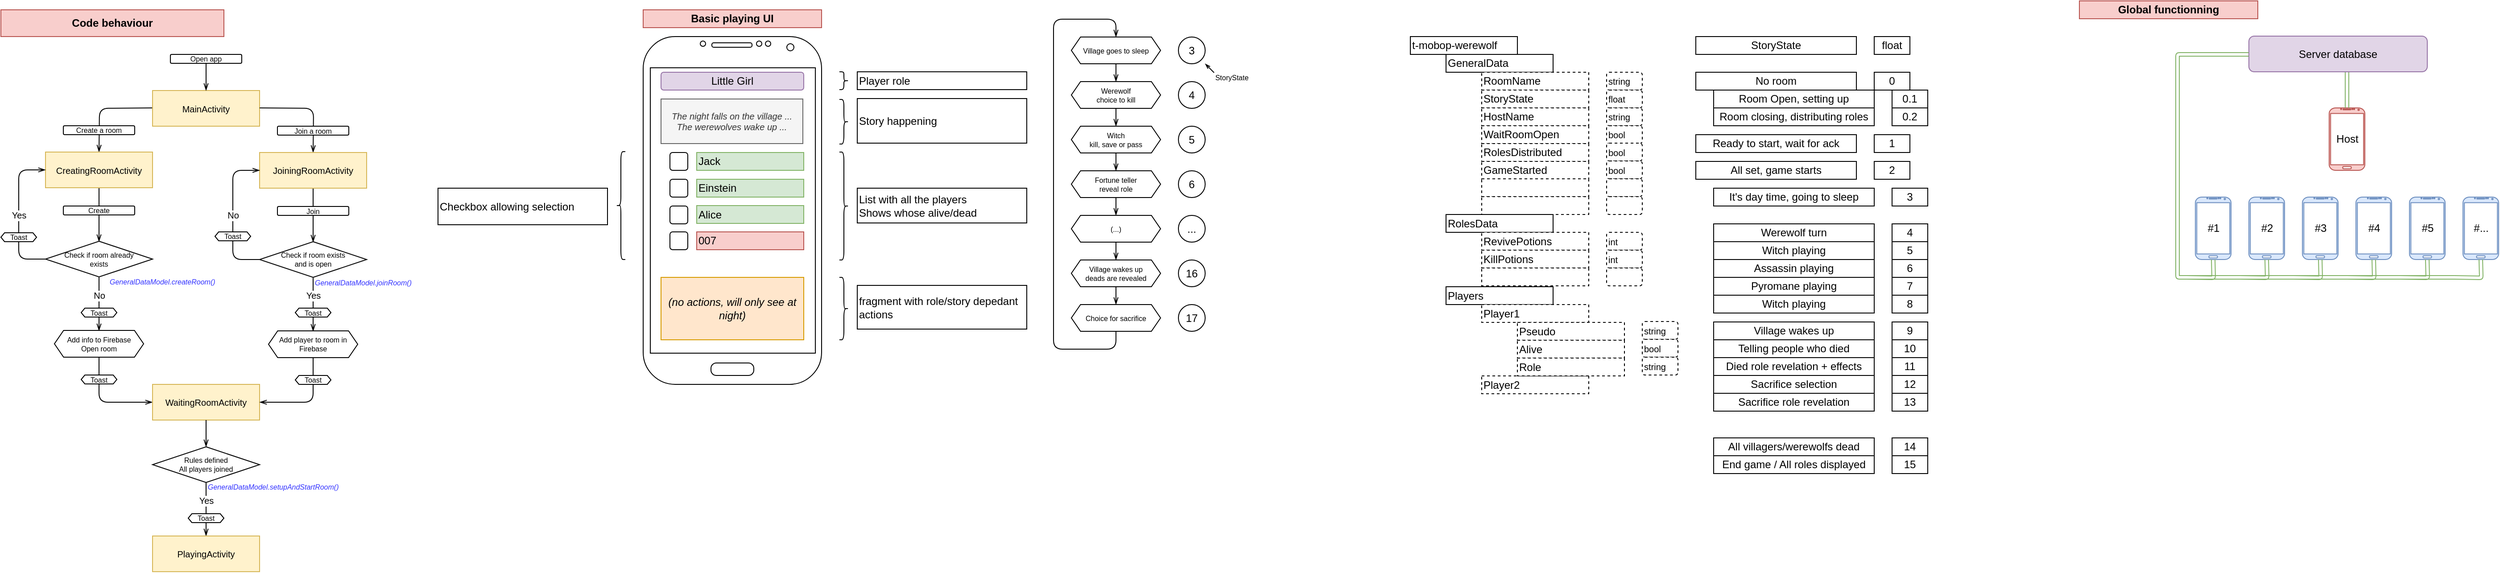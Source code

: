 <mxfile version="12.3.2" type="device" pages="1"><diagram id="DQaIDhGSqZXGHXnhg_7c" name="Page-1"><mxGraphModel dx="670" dy="-423" grid="0" gridSize="10" guides="1" tooltips="1" connect="1" arrows="1" fold="1" page="1" pageScale="1" pageWidth="1169" pageHeight="827" math="0" shadow="0"><root><mxCell id="0"/><mxCell id="1" parent="0"/><mxCell id="uRxb_ke3YkDZkMatHxJX-31" value="t-mobop-werewolf" style="rounded=0;whiteSpace=wrap;html=1;connectable=0;allowArrows=0;align=left;" parent="1" vertex="1"><mxGeometry x="1600" y="880" width="120" height="20" as="geometry"/></mxCell><mxCell id="uRxb_ke3YkDZkMatHxJX-32" value="GeneralData" style="rounded=0;whiteSpace=wrap;html=1;connectable=0;allowArrows=0;align=left;" parent="1" vertex="1"><mxGeometry x="1640" y="900" width="120" height="20" as="geometry"/></mxCell><mxCell id="uRxb_ke3YkDZkMatHxJX-33" value="RoomName" style="rounded=0;whiteSpace=wrap;html=1;connectable=0;allowArrows=0;dashed=1;align=left;" parent="1" vertex="1"><mxGeometry x="1680" y="920" width="120" height="20" as="geometry"/></mxCell><mxCell id="uRxb_ke3YkDZkMatHxJX-34" value="StoryState" style="rounded=0;whiteSpace=wrap;html=1;connectable=0;allowArrows=0;dashed=1;align=left;" parent="1" vertex="1"><mxGeometry x="1680" y="940" width="120" height="20" as="geometry"/></mxCell><mxCell id="uRxb_ke3YkDZkMatHxJX-35" value="Players" style="rounded=0;whiteSpace=wrap;html=1;connectable=0;allowArrows=0;align=left;" parent="1" vertex="1"><mxGeometry x="1640" y="1160.5" width="120" height="20" as="geometry"/></mxCell><mxCell id="uRxb_ke3YkDZkMatHxJX-36" value="Player1" style="rounded=0;whiteSpace=wrap;html=1;connectable=0;allowArrows=0;dashed=1;align=left;" parent="1" vertex="1"><mxGeometry x="1680" y="1180.5" width="120" height="20" as="geometry"/></mxCell><mxCell id="uRxb_ke3YkDZkMatHxJX-37" value="Player2" style="rounded=0;whiteSpace=wrap;html=1;connectable=0;allowArrows=0;dashed=1;align=left;" parent="1" vertex="1"><mxGeometry x="1680" y="1260.5" width="120" height="20" as="geometry"/></mxCell><mxCell id="uRxb_ke3YkDZkMatHxJX-38" value="HostName" style="rounded=0;whiteSpace=wrap;html=1;connectable=0;allowArrows=0;dashed=1;align=left;" parent="1" vertex="1"><mxGeometry x="1680" y="960" width="120" height="20" as="geometry"/></mxCell><mxCell id="uRxb_ke3YkDZkMatHxJX-39" value="WaitRoomOpen" style="rounded=0;whiteSpace=wrap;html=1;connectable=0;allowArrows=0;dashed=1;align=left;" parent="1" vertex="1"><mxGeometry x="1680" y="980" width="120" height="20" as="geometry"/></mxCell><mxCell id="uRxb_ke3YkDZkMatHxJX-40" value="Pseudo" style="rounded=0;whiteSpace=wrap;html=1;connectable=0;allowArrows=0;dashed=1;align=left;" parent="1" vertex="1"><mxGeometry x="1720" y="1200.5" width="120" height="20" as="geometry"/></mxCell><mxCell id="uRxb_ke3YkDZkMatHxJX-41" value="Alive" style="rounded=0;whiteSpace=wrap;html=1;connectable=0;allowArrows=0;dashed=1;align=left;" parent="1" vertex="1"><mxGeometry x="1720" y="1220.5" width="120" height="20" as="geometry"/></mxCell><mxCell id="uRxb_ke3YkDZkMatHxJX-42" value="Role" style="rounded=0;whiteSpace=wrap;html=1;connectable=0;allowArrows=0;dashed=1;align=left;" parent="1" vertex="1"><mxGeometry x="1720" y="1240.5" width="120" height="20" as="geometry"/></mxCell><mxCell id="uRxb_ke3YkDZkMatHxJX-43" value="RolesDistributed" style="rounded=0;whiteSpace=wrap;html=1;connectable=0;allowArrows=0;dashed=1;align=left;" parent="1" vertex="1"><mxGeometry x="1680" y="1000" width="120" height="20" as="geometry"/></mxCell><mxCell id="uRxb_ke3YkDZkMatHxJX-44" value="GameStarted" style="rounded=0;whiteSpace=wrap;html=1;connectable=0;allowArrows=0;dashed=1;align=left;" parent="1" vertex="1"><mxGeometry x="1680" y="1020" width="120" height="20" as="geometry"/></mxCell><mxCell id="uRxb_ke3YkDZkMatHxJX-45" value="" style="rounded=0;whiteSpace=wrap;html=1;connectable=0;allowArrows=0;dashed=1;align=left;" parent="1" vertex="1"><mxGeometry x="1680" y="1039.5" width="120" height="20" as="geometry"/></mxCell><mxCell id="uRxb_ke3YkDZkMatHxJX-46" value="" style="rounded=0;whiteSpace=wrap;html=1;connectable=0;allowArrows=0;dashed=1;align=left;" parent="1" vertex="1"><mxGeometry x="1680" y="1059.5" width="120" height="20" as="geometry"/></mxCell><mxCell id="uRxb_ke3YkDZkMatHxJX-47" value="string" style="rounded=1;whiteSpace=wrap;html=1;fontSize=10;align=left;dashed=1;connectable=0;allowArrows=0;" parent="1" vertex="1"><mxGeometry x="1820" y="920" width="40" height="20" as="geometry"/></mxCell><mxCell id="uRxb_ke3YkDZkMatHxJX-48" value="float" style="rounded=1;whiteSpace=wrap;html=1;fontSize=10;align=left;dashed=1;connectable=0;allowArrows=0;" parent="1" vertex="1"><mxGeometry x="1820" y="940" width="40" height="20" as="geometry"/></mxCell><mxCell id="uRxb_ke3YkDZkMatHxJX-49" value="string" style="rounded=1;whiteSpace=wrap;html=1;fontSize=10;align=left;dashed=1;connectable=0;allowArrows=0;" parent="1" vertex="1"><mxGeometry x="1820" y="960" width="40" height="20" as="geometry"/></mxCell><mxCell id="uRxb_ke3YkDZkMatHxJX-50" value="bool" style="rounded=1;whiteSpace=wrap;html=1;fontSize=10;align=left;dashed=1;connectable=0;allowArrows=0;" parent="1" vertex="1"><mxGeometry x="1820" y="980" width="40" height="20" as="geometry"/></mxCell><mxCell id="uRxb_ke3YkDZkMatHxJX-51" value="bool" style="rounded=1;whiteSpace=wrap;html=1;fontSize=10;align=left;dashed=1;connectable=0;allowArrows=0;" parent="1" vertex="1"><mxGeometry x="1820" y="999.5" width="40" height="20" as="geometry"/></mxCell><mxCell id="uRxb_ke3YkDZkMatHxJX-52" value="bool" style="rounded=1;whiteSpace=wrap;html=1;fontSize=10;align=left;dashed=1;connectable=0;allowArrows=0;" parent="1" vertex="1"><mxGeometry x="1820" y="1019.5" width="40" height="20" as="geometry"/></mxCell><mxCell id="uRxb_ke3YkDZkMatHxJX-53" value="" style="rounded=1;whiteSpace=wrap;html=1;fontSize=10;align=left;dashed=1;connectable=0;allowArrows=0;" parent="1" vertex="1"><mxGeometry x="1820" y="1039.5" width="40" height="20" as="geometry"/></mxCell><mxCell id="uRxb_ke3YkDZkMatHxJX-54" value="" style="rounded=1;whiteSpace=wrap;html=1;fontSize=10;align=left;dashed=1;connectable=0;allowArrows=0;" parent="1" vertex="1"><mxGeometry x="1820" y="1059.5" width="40" height="20" as="geometry"/></mxCell><mxCell id="uRxb_ke3YkDZkMatHxJX-55" value="string" style="rounded=1;whiteSpace=wrap;html=1;fontSize=10;align=left;dashed=1;connectable=0;allowArrows=0;" parent="1" vertex="1"><mxGeometry x="1860" y="1199.5" width="40" height="20" as="geometry"/></mxCell><mxCell id="uRxb_ke3YkDZkMatHxJX-56" value="bool" style="rounded=1;whiteSpace=wrap;html=1;fontSize=10;align=left;dashed=1;connectable=0;allowArrows=0;" parent="1" vertex="1"><mxGeometry x="1860" y="1219.5" width="40" height="20" as="geometry"/></mxCell><mxCell id="uRxb_ke3YkDZkMatHxJX-57" value="string" style="rounded=1;whiteSpace=wrap;html=1;fontSize=10;align=left;dashed=1;connectable=0;allowArrows=0;" parent="1" vertex="1"><mxGeometry x="1860" y="1239.5" width="40" height="20" as="geometry"/></mxCell><mxCell id="uRxb_ke3YkDZkMatHxJX-59" value="RolesData" style="rounded=0;whiteSpace=wrap;html=1;connectable=0;allowArrows=0;align=left;" parent="1" vertex="1"><mxGeometry x="1640" y="1079.5" width="120" height="20" as="geometry"/></mxCell><mxCell id="uRxb_ke3YkDZkMatHxJX-60" value="RevivePotions" style="rounded=0;whiteSpace=wrap;html=1;connectable=0;allowArrows=0;dashed=1;align=left;" parent="1" vertex="1"><mxGeometry x="1680" y="1099.5" width="120" height="20" as="geometry"/></mxCell><mxCell id="uRxb_ke3YkDZkMatHxJX-61" value="KillPotions" style="rounded=0;whiteSpace=wrap;html=1;connectable=0;allowArrows=0;dashed=1;align=left;" parent="1" vertex="1"><mxGeometry x="1680" y="1119.5" width="120" height="20" as="geometry"/></mxCell><mxCell id="uRxb_ke3YkDZkMatHxJX-62" value="" style="rounded=0;whiteSpace=wrap;html=1;connectable=0;allowArrows=0;dashed=1;align=left;" parent="1" vertex="1"><mxGeometry x="1680" y="1139.5" width="120" height="20" as="geometry"/></mxCell><mxCell id="uRxb_ke3YkDZkMatHxJX-64" value="int" style="rounded=1;whiteSpace=wrap;html=1;fontSize=10;align=left;dashed=1;connectable=0;allowArrows=0;" parent="1" vertex="1"><mxGeometry x="1820" y="1099.5" width="40" height="20" as="geometry"/></mxCell><mxCell id="uRxb_ke3YkDZkMatHxJX-65" value="int" style="rounded=1;whiteSpace=wrap;html=1;fontSize=10;align=left;dashed=1;connectable=0;allowArrows=0;" parent="1" vertex="1"><mxGeometry x="1820" y="1119.5" width="40" height="20" as="geometry"/></mxCell><mxCell id="uRxb_ke3YkDZkMatHxJX-66" value="" style="rounded=1;whiteSpace=wrap;html=1;fontSize=10;align=left;dashed=1;connectable=0;allowArrows=0;" parent="1" vertex="1"><mxGeometry x="1820" y="1139.5" width="40" height="20" as="geometry"/></mxCell><mxCell id="qsRmFN55MusP52fm8ERG-1" value="float" style="rounded=0;whiteSpace=wrap;html=1;connectable=0;allowArrows=0;" parent="1" vertex="1"><mxGeometry x="2120" y="880" width="40" height="20" as="geometry"/></mxCell><mxCell id="qsRmFN55MusP52fm8ERG-2" value="StoryState" style="rounded=0;whiteSpace=wrap;html=1;connectable=0;allowArrows=0;" parent="1" vertex="1"><mxGeometry x="1920" y="880" width="180" height="20" as="geometry"/></mxCell><mxCell id="qsRmFN55MusP52fm8ERG-3" value="0" style="rounded=0;whiteSpace=wrap;html=1;connectable=0;allowArrows=0;" parent="1" vertex="1"><mxGeometry x="2120" y="920" width="40" height="20" as="geometry"/></mxCell><mxCell id="qsRmFN55MusP52fm8ERG-4" value="No room" style="rounded=0;whiteSpace=wrap;html=1;connectable=0;allowArrows=0;" parent="1" vertex="1"><mxGeometry x="1920" y="920" width="180" height="20" as="geometry"/></mxCell><mxCell id="qsRmFN55MusP52fm8ERG-5" value="1" style="rounded=0;whiteSpace=wrap;html=1;connectable=0;allowArrows=0;" parent="1" vertex="1"><mxGeometry x="2120" y="990" width="40" height="20" as="geometry"/></mxCell><mxCell id="qsRmFN55MusP52fm8ERG-6" value="Ready to start, wait for ack" style="rounded=0;whiteSpace=wrap;html=1;connectable=0;allowArrows=0;" parent="1" vertex="1"><mxGeometry x="1920" y="990" width="180" height="20" as="geometry"/></mxCell><mxCell id="qsRmFN55MusP52fm8ERG-7" value="2" style="rounded=0;whiteSpace=wrap;html=1;connectable=0;allowArrows=0;" parent="1" vertex="1"><mxGeometry x="2120" y="1020" width="40" height="20" as="geometry"/></mxCell><mxCell id="qsRmFN55MusP52fm8ERG-8" value="All set, game starts" style="rounded=0;whiteSpace=wrap;html=1;connectable=0;allowArrows=0;" parent="1" vertex="1"><mxGeometry x="1920" y="1020" width="180" height="20" as="geometry"/></mxCell><mxCell id="qsRmFN55MusP52fm8ERG-9" value="4" style="rounded=0;whiteSpace=wrap;html=1;connectable=0;allowArrows=0;" parent="1" vertex="1"><mxGeometry x="2140" y="1090" width="40" height="20" as="geometry"/></mxCell><mxCell id="qsRmFN55MusP52fm8ERG-10" value="Werewolf turn" style="rounded=0;whiteSpace=wrap;html=1;connectable=0;allowArrows=0;" parent="1" vertex="1"><mxGeometry x="1940" y="1090" width="180" height="20" as="geometry"/></mxCell><mxCell id="qsRmFN55MusP52fm8ERG-11" value="5" style="rounded=0;whiteSpace=wrap;html=1;connectable=0;allowArrows=0;" parent="1" vertex="1"><mxGeometry x="2140" y="1110" width="40" height="20" as="geometry"/></mxCell><mxCell id="qsRmFN55MusP52fm8ERG-12" value="Witch playing" style="rounded=0;whiteSpace=wrap;html=1;connectable=0;allowArrows=0;" parent="1" vertex="1"><mxGeometry x="1940" y="1110" width="180" height="20" as="geometry"/></mxCell><mxCell id="qsRmFN55MusP52fm8ERG-13" value="6" style="rounded=0;whiteSpace=wrap;html=1;connectable=0;allowArrows=0;" parent="1" vertex="1"><mxGeometry x="2140" y="1130" width="40" height="20" as="geometry"/></mxCell><mxCell id="qsRmFN55MusP52fm8ERG-14" value="Assassin playing" style="rounded=0;whiteSpace=wrap;html=1;connectable=0;allowArrows=0;" parent="1" vertex="1"><mxGeometry x="1940" y="1130" width="180" height="20" as="geometry"/></mxCell><mxCell id="qsRmFN55MusP52fm8ERG-15" value="7" style="rounded=0;whiteSpace=wrap;html=1;connectable=0;allowArrows=0;" parent="1" vertex="1"><mxGeometry x="2140" y="1150" width="40" height="20" as="geometry"/></mxCell><mxCell id="qsRmFN55MusP52fm8ERG-16" value="Pyromane playing" style="rounded=0;whiteSpace=wrap;html=1;connectable=0;allowArrows=0;" parent="1" vertex="1"><mxGeometry x="1940" y="1150" width="180" height="20" as="geometry"/></mxCell><mxCell id="qsRmFN55MusP52fm8ERG-17" value="8" style="rounded=0;whiteSpace=wrap;html=1;connectable=0;allowArrows=0;" parent="1" vertex="1"><mxGeometry x="2140" y="1170" width="40" height="20" as="geometry"/></mxCell><mxCell id="qsRmFN55MusP52fm8ERG-18" value="Witch playing" style="rounded=0;whiteSpace=wrap;html=1;connectable=0;allowArrows=0;" parent="1" vertex="1"><mxGeometry x="1940" y="1170" width="180" height="20" as="geometry"/></mxCell><mxCell id="qsRmFN55MusP52fm8ERG-19" value="9" style="rounded=0;whiteSpace=wrap;html=1;connectable=0;allowArrows=0;" parent="1" vertex="1"><mxGeometry x="2140" y="1200" width="40" height="20" as="geometry"/></mxCell><mxCell id="qsRmFN55MusP52fm8ERG-20" value="Village wakes up" style="rounded=0;whiteSpace=wrap;html=1;connectable=0;allowArrows=0;" parent="1" vertex="1"><mxGeometry x="1940" y="1200" width="180" height="20" as="geometry"/></mxCell><mxCell id="qsRmFN55MusP52fm8ERG-21" value="10" style="rounded=0;whiteSpace=wrap;html=1;connectable=0;allowArrows=0;" parent="1" vertex="1"><mxGeometry x="2140" y="1220" width="40" height="20" as="geometry"/></mxCell><mxCell id="qsRmFN55MusP52fm8ERG-22" value="Telling people who died" style="rounded=0;whiteSpace=wrap;html=1;connectable=0;allowArrows=0;" parent="1" vertex="1"><mxGeometry x="1940" y="1220" width="180" height="20" as="geometry"/></mxCell><mxCell id="qsRmFN55MusP52fm8ERG-23" value="11" style="rounded=0;whiteSpace=wrap;html=1;connectable=0;allowArrows=0;" parent="1" vertex="1"><mxGeometry x="2140" y="1240" width="40" height="20" as="geometry"/></mxCell><mxCell id="qsRmFN55MusP52fm8ERG-24" value="Died role revelation + effects" style="rounded=0;whiteSpace=wrap;html=1;connectable=0;allowArrows=0;" parent="1" vertex="1"><mxGeometry x="1940" y="1240" width="180" height="20" as="geometry"/></mxCell><mxCell id="qsRmFN55MusP52fm8ERG-25" value="12" style="rounded=0;whiteSpace=wrap;html=1;connectable=0;allowArrows=0;" parent="1" vertex="1"><mxGeometry x="2140" y="1260" width="40" height="20" as="geometry"/></mxCell><mxCell id="qsRmFN55MusP52fm8ERG-26" value="Sacrifice selection" style="rounded=0;whiteSpace=wrap;html=1;connectable=0;allowArrows=0;" parent="1" vertex="1"><mxGeometry x="1940" y="1260" width="180" height="20" as="geometry"/></mxCell><mxCell id="qsRmFN55MusP52fm8ERG-27" value="13" style="rounded=0;whiteSpace=wrap;html=1;connectable=0;allowArrows=0;" parent="1" vertex="1"><mxGeometry x="2140" y="1280" width="40" height="20" as="geometry"/></mxCell><mxCell id="qsRmFN55MusP52fm8ERG-28" value="Sacrifice role revelation" style="rounded=0;whiteSpace=wrap;html=1;connectable=0;allowArrows=0;" parent="1" vertex="1"><mxGeometry x="1940" y="1280" width="180" height="20" as="geometry"/></mxCell><mxCell id="qsRmFN55MusP52fm8ERG-29" value="14" style="rounded=0;whiteSpace=wrap;html=1;connectable=0;allowArrows=0;" parent="1" vertex="1"><mxGeometry x="2140" y="1330" width="40" height="20" as="geometry"/></mxCell><mxCell id="qsRmFN55MusP52fm8ERG-30" value="All villagers/werewolfs dead" style="rounded=0;whiteSpace=wrap;html=1;connectable=0;allowArrows=0;" parent="1" vertex="1"><mxGeometry x="1940" y="1330" width="180" height="20" as="geometry"/></mxCell><mxCell id="qsRmFN55MusP52fm8ERG-31" value="15" style="rounded=0;whiteSpace=wrap;html=1;connectable=0;allowArrows=0;" parent="1" vertex="1"><mxGeometry x="2140" y="1350" width="40" height="20" as="geometry"/></mxCell><mxCell id="qsRmFN55MusP52fm8ERG-32" value="End game / All roles displayed" style="rounded=0;whiteSpace=wrap;html=1;connectable=0;allowArrows=0;" parent="1" vertex="1"><mxGeometry x="1940" y="1350" width="180" height="20" as="geometry"/></mxCell><mxCell id="qsRmFN55MusP52fm8ERG-33" value="0.1" style="rounded=0;whiteSpace=wrap;html=1;connectable=0;allowArrows=0;" parent="1" vertex="1"><mxGeometry x="2140" y="940" width="40" height="20" as="geometry"/></mxCell><mxCell id="qsRmFN55MusP52fm8ERG-34" value="Room Open, setting up" style="rounded=0;whiteSpace=wrap;html=1;connectable=0;allowArrows=0;" parent="1" vertex="1"><mxGeometry x="1940" y="940" width="180" height="20" as="geometry"/></mxCell><mxCell id="qsRmFN55MusP52fm8ERG-35" value="0.2" style="rounded=0;whiteSpace=wrap;html=1;connectable=0;allowArrows=0;" parent="1" vertex="1"><mxGeometry x="2140" y="960" width="40" height="20" as="geometry"/></mxCell><mxCell id="qsRmFN55MusP52fm8ERG-36" value="Room closing, distributing roles" style="rounded=0;whiteSpace=wrap;html=1;connectable=0;allowArrows=0;" parent="1" vertex="1"><mxGeometry x="1940" y="960" width="180" height="20" as="geometry"/></mxCell><mxCell id="qsRmFN55MusP52fm8ERG-37" value="3" style="rounded=0;whiteSpace=wrap;html=1;connectable=0;allowArrows=0;" parent="1" vertex="1"><mxGeometry x="2140" y="1050" width="40" height="20" as="geometry"/></mxCell><mxCell id="qsRmFN55MusP52fm8ERG-38" value="It's day time, going to sleep" style="rounded=0;whiteSpace=wrap;html=1;connectable=0;allowArrows=0;" parent="1" vertex="1"><mxGeometry x="1940" y="1050" width="180" height="20" as="geometry"/></mxCell><mxCell id="ZGTDkdYk8JEjdEVZX-YN-1" value="Code behaviour" style="rounded=0;whiteSpace=wrap;html=1;strokeColor=#b85450;fillColor=#f8cecc;fontStyle=1;connectable=0;allowArrows=0;" parent="1" vertex="1"><mxGeometry x="20" y="850" width="250" height="30" as="geometry"/></mxCell><mxCell id="ZGTDkdYk8JEjdEVZX-YN-6" value="" style="endArrow=openThin;html=1;endFill=0;fontSize=10;edgeStyle=orthogonalEdgeStyle;" parent="1" edge="1"><mxGeometry width="50" height="50" relative="1" as="geometry"><mxPoint x="190" y="960" as="sourcePoint"/><mxPoint x="130" y="1009.5" as="targetPoint"/></mxGeometry></mxCell><mxCell id="ZGTDkdYk8JEjdEVZX-YN-7" value="CreatingRoomActivity" style="rounded=0;whiteSpace=wrap;html=1;connectable=0;allowArrows=0;fontSize=10;fillColor=#fff2cc;strokeColor=#d6b656;" parent="1" vertex="1"><mxGeometry x="70" y="1009.5" width="120" height="40" as="geometry"/></mxCell><mxCell id="ZGTDkdYk8JEjdEVZX-YN-10" value="Create a room" style="rounded=1;whiteSpace=wrap;html=1;fontSize=8;connectable=0;allowArrows=0;" parent="1" vertex="1"><mxGeometry x="90" y="980" width="80" height="10" as="geometry"/></mxCell><mxCell id="ZGTDkdYk8JEjdEVZX-YN-11" value="" style="endArrow=openThin;html=1;endFill=0;fontSize=10;" parent="1" edge="1"><mxGeometry width="50" height="50" relative="1" as="geometry"><mxPoint x="130" y="1050" as="sourcePoint"/><mxPoint x="130" y="1110" as="targetPoint"/></mxGeometry></mxCell><mxCell id="ZGTDkdYk8JEjdEVZX-YN-12" value="Create" style="rounded=1;whiteSpace=wrap;html=1;fontSize=8;connectable=0;allowArrows=0;" parent="1" vertex="1"><mxGeometry x="90" y="1070" width="80" height="10" as="geometry"/></mxCell><mxCell id="ZGTDkdYk8JEjdEVZX-YN-13" value="Check if room already&lt;br&gt;exists" style="rhombus;whiteSpace=wrap;html=1;fontSize=8;connectable=0;allowArrows=0;" parent="1" vertex="1"><mxGeometry x="70" y="1109.5" width="120" height="40" as="geometry"/></mxCell><mxCell id="ZGTDkdYk8JEjdEVZX-YN-14" value="Yes" style="endArrow=openThin;html=1;endFill=0;fontSize=10;edgeStyle=orthogonalEdgeStyle;" parent="1" edge="1"><mxGeometry width="50" height="50" relative="1" as="geometry"><mxPoint x="70" y="1129.5" as="sourcePoint"/><mxPoint x="70" y="1029.5" as="targetPoint"/><Array as="points"><mxPoint x="40" y="1129.5"/><mxPoint x="40" y="1029.5"/></Array></mxGeometry></mxCell><mxCell id="ZGTDkdYk8JEjdEVZX-YN-15" value="No" style="endArrow=openThin;html=1;endFill=0;fontSize=10;" parent="1" edge="1"><mxGeometry x="-0.333" width="50" height="50" relative="1" as="geometry"><mxPoint x="130" y="1150" as="sourcePoint"/><mxPoint x="130" y="1210" as="targetPoint"/><mxPoint as="offset"/></mxGeometry></mxCell><mxCell id="ZGTDkdYk8JEjdEVZX-YN-16" value="Add info to Firebase&lt;br&gt;Open room" style="shape=hexagon;perimeter=hexagonPerimeter2;whiteSpace=wrap;html=1;fontSize=8;connectable=0;allowArrows=0;size=0.103;" parent="1" vertex="1"><mxGeometry x="80" y="1209.5" width="100" height="30" as="geometry"/></mxCell><mxCell id="ZGTDkdYk8JEjdEVZX-YN-17" value="" style="endArrow=openThin;html=1;endFill=0;fontSize=10;edgeStyle=orthogonalEdgeStyle;" parent="1" edge="1"><mxGeometry width="50" height="50" relative="1" as="geometry"><mxPoint x="130" y="1239.5" as="sourcePoint"/><mxPoint x="190" y="1290" as="targetPoint"/><Array as="points"><mxPoint x="130" y="1290"/><mxPoint x="190" y="1290"/></Array></mxGeometry></mxCell><mxCell id="ZGTDkdYk8JEjdEVZX-YN-18" value="WaitingRoomActivity" style="rounded=0;whiteSpace=wrap;html=1;connectable=0;allowArrows=0;fontSize=10;fillColor=#fff2cc;strokeColor=#d6b656;" parent="1" vertex="1"><mxGeometry x="190" y="1270" width="120" height="40" as="geometry"/></mxCell><mxCell id="ZGTDkdYk8JEjdEVZX-YN-19" value="MainActivity" style="rounded=0;whiteSpace=wrap;html=1;connectable=0;allowArrows=0;fontSize=10;fillColor=#fff2cc;strokeColor=#d6b656;" parent="1" vertex="1"><mxGeometry x="190" y="940.5" width="120" height="40" as="geometry"/></mxCell><mxCell id="ZGTDkdYk8JEjdEVZX-YN-20" value="" style="endArrow=openThin;html=1;endFill=0;fontSize=10;" parent="1" edge="1"><mxGeometry width="50" height="50" relative="1" as="geometry"><mxPoint x="250" y="910.5" as="sourcePoint"/><mxPoint x="250" y="940.5" as="targetPoint"/></mxGeometry></mxCell><mxCell id="ZGTDkdYk8JEjdEVZX-YN-21" value="" style="endArrow=openThin;html=1;endFill=0;fontSize=10;edgeStyle=orthogonalEdgeStyle;" parent="1" edge="1"><mxGeometry width="50" height="50" relative="1" as="geometry"><mxPoint x="310" y="960" as="sourcePoint"/><mxPoint x="370" y="1010" as="targetPoint"/></mxGeometry></mxCell><mxCell id="ZGTDkdYk8JEjdEVZX-YN-22" value="JoiningRoomActivity" style="rounded=0;whiteSpace=wrap;html=1;connectable=0;allowArrows=0;fontSize=10;fillColor=#fff2cc;strokeColor=#d6b656;" parent="1" vertex="1"><mxGeometry x="310" y="1010" width="120" height="40" as="geometry"/></mxCell><mxCell id="ZGTDkdYk8JEjdEVZX-YN-23" value="Open app" style="rounded=1;whiteSpace=wrap;html=1;fontSize=8;connectable=0;allowArrows=0;" parent="1" vertex="1"><mxGeometry x="210" y="900" width="80" height="10" as="geometry"/></mxCell><mxCell id="ZGTDkdYk8JEjdEVZX-YN-24" value="Join a room" style="rounded=1;whiteSpace=wrap;html=1;fontSize=8;connectable=0;allowArrows=0;" parent="1" vertex="1"><mxGeometry x="330" y="980.5" width="80" height="10" as="geometry"/></mxCell><mxCell id="ZGTDkdYk8JEjdEVZX-YN-25" value="" style="endArrow=openThin;html=1;endFill=0;fontSize=10;" parent="1" edge="1"><mxGeometry width="50" height="50" relative="1" as="geometry"><mxPoint x="370" y="1050.5" as="sourcePoint"/><mxPoint x="370" y="1110.5" as="targetPoint"/></mxGeometry></mxCell><mxCell id="ZGTDkdYk8JEjdEVZX-YN-26" value="Join" style="rounded=1;whiteSpace=wrap;html=1;fontSize=8;connectable=0;allowArrows=0;" parent="1" vertex="1"><mxGeometry x="330" y="1070.5" width="80" height="10" as="geometry"/></mxCell><mxCell id="ZGTDkdYk8JEjdEVZX-YN-27" value="Check if room exists&lt;br&gt;and is open" style="rhombus;whiteSpace=wrap;html=1;fontSize=8;connectable=0;allowArrows=0;" parent="1" vertex="1"><mxGeometry x="310" y="1110" width="120" height="40" as="geometry"/></mxCell><mxCell id="ZGTDkdYk8JEjdEVZX-YN-28" value="No" style="endArrow=openThin;html=1;endFill=0;fontSize=10;edgeStyle=orthogonalEdgeStyle;" parent="1" edge="1"><mxGeometry width="50" height="50" relative="1" as="geometry"><mxPoint x="310.2" y="1130" as="sourcePoint"/><mxPoint x="310.2" y="1030" as="targetPoint"/><Array as="points"><mxPoint x="280" y="1130"/><mxPoint x="280" y="1030"/></Array></mxGeometry></mxCell><mxCell id="ZGTDkdYk8JEjdEVZX-YN-29" value="Yes" style="endArrow=openThin;html=1;endFill=0;fontSize=10;" parent="1" edge="1"><mxGeometry x="-0.35" width="50" height="50" relative="1" as="geometry"><mxPoint x="370" y="1150.5" as="sourcePoint"/><mxPoint x="370" y="1210.5" as="targetPoint"/><mxPoint as="offset"/></mxGeometry></mxCell><mxCell id="ZGTDkdYk8JEjdEVZX-YN-30" value="Add player to room in Firebase" style="shape=hexagon;perimeter=hexagonPerimeter2;whiteSpace=wrap;html=1;fontSize=8;connectable=0;allowArrows=0;size=0.103;" parent="1" vertex="1"><mxGeometry x="320" y="1210" width="100" height="30" as="geometry"/></mxCell><mxCell id="ZGTDkdYk8JEjdEVZX-YN-31" value="" style="endArrow=openThin;html=1;endFill=0;fontSize=10;edgeStyle=orthogonalEdgeStyle;" parent="1" edge="1"><mxGeometry width="50" height="50" relative="1" as="geometry"><mxPoint x="370" y="1239.5" as="sourcePoint"/><mxPoint x="310" y="1290" as="targetPoint"/><Array as="points"><mxPoint x="370" y="1290"/><mxPoint x="310" y="1290"/></Array></mxGeometry></mxCell><mxCell id="ZGTDkdYk8JEjdEVZX-YN-37" value="Toast" style="shape=hexagon;perimeter=hexagonPerimeter2;whiteSpace=wrap;html=1;fontSize=8;connectable=0;allowArrows=0;size=0.103;" parent="1" vertex="1"><mxGeometry x="260" y="1099" width="40" height="10" as="geometry"/></mxCell><mxCell id="ZGTDkdYk8JEjdEVZX-YN-38" value="Toast" style="shape=hexagon;perimeter=hexagonPerimeter2;whiteSpace=wrap;html=1;fontSize=8;connectable=0;allowArrows=0;size=0.103;" parent="1" vertex="1"><mxGeometry x="20" y="1100" width="40" height="10" as="geometry"/></mxCell><mxCell id="ZGTDkdYk8JEjdEVZX-YN-39" value="Toast" style="shape=hexagon;perimeter=hexagonPerimeter2;whiteSpace=wrap;html=1;fontSize=8;connectable=0;allowArrows=0;size=0.103;" parent="1" vertex="1"><mxGeometry x="110" y="1259.5" width="40" height="10" as="geometry"/></mxCell><mxCell id="ZGTDkdYk8JEjdEVZX-YN-40" value="Toast" style="shape=hexagon;perimeter=hexagonPerimeter2;whiteSpace=wrap;html=1;fontSize=8;connectable=0;allowArrows=0;size=0.103;" parent="1" vertex="1"><mxGeometry x="350" y="1260" width="40" height="10" as="geometry"/></mxCell><mxCell id="ZGTDkdYk8JEjdEVZX-YN-41" value="GeneralDataModel.createRoom()" style="text;html=1;strokeColor=none;fillColor=none;align=left;verticalAlign=middle;whiteSpace=wrap;rounded=0;fontSize=8;fontStyle=2;fontColor=#3333FF;connectable=0;allowArrows=0;" parent="1" vertex="1"><mxGeometry x="140" y="1150" width="130" height="10" as="geometry"/></mxCell><mxCell id="ZGTDkdYk8JEjdEVZX-YN-42" value="GeneralDataModel.joinRoom()" style="text;html=1;strokeColor=none;fillColor=none;align=left;verticalAlign=middle;whiteSpace=wrap;rounded=0;fontSize=8;fontStyle=2;fontColor=#3333FF;connectable=0;allowArrows=0;" parent="1" vertex="1"><mxGeometry x="370" y="1150.5" width="130" height="10" as="geometry"/></mxCell><mxCell id="CiBbSyaNpU-gaZqGkFVs-16" value="Basic playing UI" style="rounded=0;whiteSpace=wrap;html=1;strokeColor=#b85450;fillColor=#f8cecc;fontStyle=1;connectable=0;allowArrows=0;" parent="1" vertex="1"><mxGeometry x="740" y="850" width="200" height="20" as="geometry"/></mxCell><mxCell id="CiBbSyaNpU-gaZqGkFVs-17" value="" style="verticalLabelPosition=bottom;verticalAlign=top;html=1;shadow=0;dashed=0;strokeWidth=1;shape=mxgraph.android.phone2;strokeColor=#000000;connectable=0;allowArrows=0;" parent="1" vertex="1"><mxGeometry x="740" y="880" width="200" height="390" as="geometry"/></mxCell><mxCell id="CiBbSyaNpU-gaZqGkFVs-18" value="Little Girl" style="rounded=1;whiteSpace=wrap;html=1;fillColor=#e1d5e7;strokeColor=#9673a6;connectable=0;allowArrows=0;" parent="1" vertex="1"><mxGeometry x="760" y="920" width="160" height="20" as="geometry"/></mxCell><mxCell id="CiBbSyaNpU-gaZqGkFVs-19" value="The night falls on the village ...&lt;br&gt;The werewolves wake up ..." style="rounded=0;whiteSpace=wrap;html=1;strokeColor=#666666;fontStyle=2;fillColor=#f5f5f5;fontColor=#333333;connectable=0;allowArrows=0;fontSize=10;" parent="1" vertex="1"><mxGeometry x="760" y="950" width="159" height="50" as="geometry"/></mxCell><mxCell id="CiBbSyaNpU-gaZqGkFVs-20" value="(no actions, will only see at night)" style="rounded=0;whiteSpace=wrap;html=1;strokeColor=#d79b00;fontStyle=2;fillColor=#ffe6cc;connectable=0;allowArrows=0;" parent="1" vertex="1"><mxGeometry x="760" y="1150" width="160" height="70" as="geometry"/></mxCell><mxCell id="CiBbSyaNpU-gaZqGkFVs-21" value="" style="rounded=1;whiteSpace=wrap;html=1;connectable=0;allowArrows=0;" parent="1" vertex="1"><mxGeometry x="770" y="1010" width="20" height="20" as="geometry"/></mxCell><mxCell id="CiBbSyaNpU-gaZqGkFVs-22" value="Jack" style="text;html=1;strokeColor=#82b366;fillColor=#d5e8d4;align=left;verticalAlign=middle;whiteSpace=wrap;rounded=0;connectable=0;allowArrows=0;" parent="1" vertex="1"><mxGeometry x="800" y="1010" width="120" height="20" as="geometry"/></mxCell><mxCell id="CiBbSyaNpU-gaZqGkFVs-23" value="" style="rounded=1;whiteSpace=wrap;html=1;connectable=0;allowArrows=0;" parent="1" vertex="1"><mxGeometry x="770" y="1040" width="20" height="20" as="geometry"/></mxCell><mxCell id="CiBbSyaNpU-gaZqGkFVs-24" value="Einstein" style="text;html=1;strokeColor=#82b366;fillColor=#d5e8d4;align=left;verticalAlign=middle;whiteSpace=wrap;rounded=0;connectable=0;allowArrows=0;" parent="1" vertex="1"><mxGeometry x="800" y="1040" width="120" height="20" as="geometry"/></mxCell><mxCell id="CiBbSyaNpU-gaZqGkFVs-25" value="" style="rounded=1;whiteSpace=wrap;html=1;connectable=0;allowArrows=0;" parent="1" vertex="1"><mxGeometry x="770" y="1070" width="20" height="20" as="geometry"/></mxCell><mxCell id="CiBbSyaNpU-gaZqGkFVs-26" value="Alice" style="text;html=1;strokeColor=#82b366;fillColor=#d5e8d4;align=left;verticalAlign=middle;whiteSpace=wrap;rounded=0;connectable=0;allowArrows=0;" parent="1" vertex="1"><mxGeometry x="800" y="1069.5" width="120" height="20" as="geometry"/></mxCell><mxCell id="CiBbSyaNpU-gaZqGkFVs-27" value="List with all the players&lt;br&gt;Shows whose alive/dead" style="rounded=0;whiteSpace=wrap;html=1;strokeColor=#000000;connectable=0;allowArrows=0;align=left;" parent="1" vertex="1"><mxGeometry x="980" y="1050" width="190" height="39" as="geometry"/></mxCell><mxCell id="CiBbSyaNpU-gaZqGkFVs-28" value="" style="shape=curlyBracket;whiteSpace=wrap;html=1;rounded=1;strokeColor=#000000;direction=west;connectable=0;allowArrows=0;" parent="1" vertex="1"><mxGeometry x="960" y="1009.5" width="10" height="121" as="geometry"/></mxCell><mxCell id="CiBbSyaNpU-gaZqGkFVs-29" value="" style="shape=curlyBracket;whiteSpace=wrap;html=1;rounded=1;strokeColor=#000000;direction=west;connectable=0;allowArrows=0;" parent="1" vertex="1"><mxGeometry x="960" y="1150" width="10" height="70" as="geometry"/></mxCell><mxCell id="CiBbSyaNpU-gaZqGkFVs-30" value="fragment with role/story depedant actions" style="rounded=0;whiteSpace=wrap;html=1;strokeColor=#000000;connectable=0;allowArrows=0;align=left;" parent="1" vertex="1"><mxGeometry x="980" y="1159" width="190" height="49" as="geometry"/></mxCell><mxCell id="CiBbSyaNpU-gaZqGkFVs-31" value="" style="shape=curlyBracket;whiteSpace=wrap;html=1;rounded=1;strokeColor=#000000;direction=west;connectable=0;allowArrows=0;" parent="1" vertex="1"><mxGeometry x="960" y="919.5" width="10" height="20" as="geometry"/></mxCell><mxCell id="CiBbSyaNpU-gaZqGkFVs-32" value="" style="shape=curlyBracket;whiteSpace=wrap;html=1;rounded=1;strokeColor=#000000;direction=west;connectable=0;allowArrows=0;" parent="1" vertex="1"><mxGeometry x="960" y="950.5" width="10" height="50" as="geometry"/></mxCell><mxCell id="CiBbSyaNpU-gaZqGkFVs-33" value="Player role" style="rounded=0;whiteSpace=wrap;html=1;strokeColor=#000000;connectable=0;allowArrows=0;align=left;" parent="1" vertex="1"><mxGeometry x="980" y="919.5" width="190" height="20" as="geometry"/></mxCell><mxCell id="CiBbSyaNpU-gaZqGkFVs-34" value="Story happening" style="rounded=0;whiteSpace=wrap;html=1;strokeColor=#000000;connectable=0;allowArrows=0;align=left;" parent="1" vertex="1"><mxGeometry x="980" y="949.5" width="190" height="50" as="geometry"/></mxCell><mxCell id="CiBbSyaNpU-gaZqGkFVs-35" value="" style="rounded=1;whiteSpace=wrap;html=1;connectable=0;allowArrows=0;" parent="1" vertex="1"><mxGeometry x="770" y="1099" width="20" height="20" as="geometry"/></mxCell><mxCell id="CiBbSyaNpU-gaZqGkFVs-36" value="007" style="text;html=1;strokeColor=#b85450;fillColor=#f8cecc;align=left;verticalAlign=middle;whiteSpace=wrap;rounded=0;connectable=0;allowArrows=0;" parent="1" vertex="1"><mxGeometry x="800" y="1099" width="120" height="20" as="geometry"/></mxCell><mxCell id="CiBbSyaNpU-gaZqGkFVs-37" value="" style="shape=curlyBracket;whiteSpace=wrap;html=1;rounded=1;strokeColor=#000000;direction=east;connectable=0;allowArrows=0;" parent="1" vertex="1"><mxGeometry x="710" y="1009" width="10" height="121" as="geometry"/></mxCell><mxCell id="CiBbSyaNpU-gaZqGkFVs-38" value="Checkbox allowing selection" style="rounded=0;whiteSpace=wrap;html=1;strokeColor=#000000;connectable=0;allowArrows=0;align=left;" parent="1" vertex="1"><mxGeometry x="510" y="1050" width="190" height="41" as="geometry"/></mxCell><mxCell id="CiBbSyaNpU-gaZqGkFVs-39" value="Village goes to sleep" style="shape=hexagon;perimeter=hexagonPerimeter2;whiteSpace=wrap;html=1;fontSize=8;connectable=0;allowArrows=0;size=0.103;" parent="1" vertex="1"><mxGeometry x="1220" y="880.5" width="100" height="30" as="geometry"/></mxCell><mxCell id="CiBbSyaNpU-gaZqGkFVs-40" value="" style="endArrow=openThin;html=1;endFill=0;fontSize=10;" parent="1" edge="1"><mxGeometry width="50" height="50" relative="1" as="geometry"><mxPoint x="1270" y="910.5" as="sourcePoint"/><mxPoint x="1270" y="930.5" as="targetPoint"/></mxGeometry></mxCell><mxCell id="CiBbSyaNpU-gaZqGkFVs-41" value="Werewolf&lt;br&gt;choice to kill" style="shape=hexagon;perimeter=hexagonPerimeter2;whiteSpace=wrap;html=1;fontSize=8;connectable=0;allowArrows=0;size=0.103;" parent="1" vertex="1"><mxGeometry x="1220" y="930.5" width="100" height="30" as="geometry"/></mxCell><mxCell id="CiBbSyaNpU-gaZqGkFVs-42" value="" style="endArrow=openThin;html=1;endFill=0;fontSize=10;" parent="1" edge="1"><mxGeometry width="50" height="50" relative="1" as="geometry"><mxPoint x="1270" y="960.5" as="sourcePoint"/><mxPoint x="1270" y="980.5" as="targetPoint"/></mxGeometry></mxCell><mxCell id="CiBbSyaNpU-gaZqGkFVs-43" value="Witch&lt;br&gt;kill, save or pass" style="shape=hexagon;perimeter=hexagonPerimeter2;whiteSpace=wrap;html=1;fontSize=8;connectable=0;allowArrows=0;size=0.103;" parent="1" vertex="1"><mxGeometry x="1220" y="980.5" width="100" height="30" as="geometry"/></mxCell><mxCell id="CiBbSyaNpU-gaZqGkFVs-44" value="" style="endArrow=openThin;html=1;endFill=0;fontSize=10;" parent="1" edge="1"><mxGeometry width="50" height="50" relative="1" as="geometry"><mxPoint x="1270" y="1010.5" as="sourcePoint"/><mxPoint x="1270" y="1030.5" as="targetPoint"/></mxGeometry></mxCell><mxCell id="CiBbSyaNpU-gaZqGkFVs-45" value="Fortune teller&lt;br&gt;reveal role" style="shape=hexagon;perimeter=hexagonPerimeter2;whiteSpace=wrap;html=1;fontSize=8;connectable=0;allowArrows=0;size=0.103;" parent="1" vertex="1"><mxGeometry x="1220" y="1030.5" width="100" height="30" as="geometry"/></mxCell><mxCell id="CiBbSyaNpU-gaZqGkFVs-46" value="" style="endArrow=openThin;html=1;endFill=0;fontSize=10;" parent="1" edge="1"><mxGeometry width="50" height="50" relative="1" as="geometry"><mxPoint x="1270" y="1060.5" as="sourcePoint"/><mxPoint x="1270" y="1080.5" as="targetPoint"/></mxGeometry></mxCell><mxCell id="CiBbSyaNpU-gaZqGkFVs-47" value="(...)" style="shape=hexagon;perimeter=hexagonPerimeter2;whiteSpace=wrap;html=1;fontSize=8;connectable=0;allowArrows=0;size=0.103;" parent="1" vertex="1"><mxGeometry x="1220" y="1080.5" width="100" height="30" as="geometry"/></mxCell><mxCell id="CiBbSyaNpU-gaZqGkFVs-48" value="" style="endArrow=openThin;html=1;endFill=0;fontSize=10;" parent="1" edge="1"><mxGeometry width="50" height="50" relative="1" as="geometry"><mxPoint x="1270" y="1110.5" as="sourcePoint"/><mxPoint x="1270" y="1130.5" as="targetPoint"/></mxGeometry></mxCell><mxCell id="CiBbSyaNpU-gaZqGkFVs-49" value="Village wakes up&lt;br&gt;deads are revealed" style="shape=hexagon;perimeter=hexagonPerimeter2;whiteSpace=wrap;html=1;fontSize=8;connectable=0;allowArrows=0;size=0.103;" parent="1" vertex="1"><mxGeometry x="1220" y="1130.5" width="100" height="30" as="geometry"/></mxCell><mxCell id="CiBbSyaNpU-gaZqGkFVs-50" value="" style="endArrow=openThin;html=1;endFill=0;fontSize=10;edgeStyle=orthogonalEdgeStyle;" parent="1" edge="1"><mxGeometry width="50" height="50" relative="1" as="geometry"><mxPoint x="1270" y="1210.5" as="sourcePoint"/><mxPoint x="1270" y="880.5" as="targetPoint"/><Array as="points"><mxPoint x="1270" y="1230.5"/><mxPoint x="1200" y="1230.5"/><mxPoint x="1200" y="860.5"/><mxPoint x="1270" y="860.5"/></Array></mxGeometry></mxCell><mxCell id="CiBbSyaNpU-gaZqGkFVs-51" value="3" style="ellipse;whiteSpace=wrap;html=1;aspect=fixed;connectable=0;allowArrows=0;" parent="1" vertex="1"><mxGeometry x="1340" y="880.5" width="30" height="30" as="geometry"/></mxCell><mxCell id="CiBbSyaNpU-gaZqGkFVs-52" value="4" style="ellipse;whiteSpace=wrap;html=1;aspect=fixed;connectable=0;allowArrows=0;" parent="1" vertex="1"><mxGeometry x="1340" y="930.5" width="30" height="30" as="geometry"/></mxCell><mxCell id="CiBbSyaNpU-gaZqGkFVs-53" value="5" style="ellipse;whiteSpace=wrap;html=1;aspect=fixed;connectable=0;allowArrows=0;" parent="1" vertex="1"><mxGeometry x="1340" y="980.5" width="30" height="30" as="geometry"/></mxCell><mxCell id="CiBbSyaNpU-gaZqGkFVs-54" value="6" style="ellipse;whiteSpace=wrap;html=1;aspect=fixed;connectable=0;allowArrows=0;" parent="1" vertex="1"><mxGeometry x="1340" y="1030.5" width="30" height="30" as="geometry"/></mxCell><mxCell id="CiBbSyaNpU-gaZqGkFVs-55" value="" style="endArrow=openThin;html=1;endFill=0;fontSize=10;endSize=4;" parent="1" edge="1"><mxGeometry width="50" height="50" relative="1" as="geometry"><mxPoint x="1380" y="920.5" as="sourcePoint"/><mxPoint x="1370" y="910.5" as="targetPoint"/></mxGeometry></mxCell><mxCell id="CiBbSyaNpU-gaZqGkFVs-56" value="StoryState" style="text;html=1;strokeColor=none;fillColor=none;align=center;verticalAlign=middle;whiteSpace=wrap;rounded=0;connectable=0;allowArrows=0;arcSize=12;fontSize=8;" parent="1" vertex="1"><mxGeometry x="1380" y="920.5" width="40" height="10" as="geometry"/></mxCell><mxCell id="CiBbSyaNpU-gaZqGkFVs-57" value="..." style="ellipse;whiteSpace=wrap;html=1;aspect=fixed;connectable=0;allowArrows=0;" parent="1" vertex="1"><mxGeometry x="1340" y="1080.5" width="30" height="30" as="geometry"/></mxCell><mxCell id="CiBbSyaNpU-gaZqGkFVs-58" value="16" style="ellipse;whiteSpace=wrap;html=1;aspect=fixed;connectable=0;allowArrows=0;" parent="1" vertex="1"><mxGeometry x="1340" y="1130.5" width="30" height="30" as="geometry"/></mxCell><mxCell id="CiBbSyaNpU-gaZqGkFVs-59" value="" style="endArrow=openThin;html=1;endFill=0;fontSize=10;" parent="1" edge="1"><mxGeometry width="50" height="50" relative="1" as="geometry"><mxPoint x="1270" y="1160.5" as="sourcePoint"/><mxPoint x="1270" y="1180.5" as="targetPoint"/></mxGeometry></mxCell><mxCell id="CiBbSyaNpU-gaZqGkFVs-60" value="Choice for sacrifice" style="shape=hexagon;perimeter=hexagonPerimeter2;whiteSpace=wrap;html=1;fontSize=8;connectable=0;allowArrows=0;size=0.103;" parent="1" vertex="1"><mxGeometry x="1220" y="1180.5" width="100" height="30" as="geometry"/></mxCell><mxCell id="CiBbSyaNpU-gaZqGkFVs-61" value="17" style="ellipse;whiteSpace=wrap;html=1;aspect=fixed;connectable=0;allowArrows=0;" parent="1" vertex="1"><mxGeometry x="1340" y="1180.5" width="30" height="30" as="geometry"/></mxCell><mxCell id="CiBbSyaNpU-gaZqGkFVs-65" value="" style="endArrow=openThin;html=1;endFill=0;fontSize=10;" parent="1" edge="1"><mxGeometry width="50" height="50" relative="1" as="geometry"><mxPoint x="250" y="1310" as="sourcePoint"/><mxPoint x="250" y="1340" as="targetPoint"/></mxGeometry></mxCell><mxCell id="CiBbSyaNpU-gaZqGkFVs-66" value="Rules defined&lt;br&gt;All players joined" style="rhombus;whiteSpace=wrap;html=1;fontSize=8;connectable=0;allowArrows=0;" parent="1" vertex="1"><mxGeometry x="190" y="1340" width="120" height="40" as="geometry"/></mxCell><mxCell id="CiBbSyaNpU-gaZqGkFVs-67" value="Yes" style="endArrow=openThin;html=1;endFill=0;fontSize=10;" parent="1" edge="1"><mxGeometry x="-0.333" width="50" height="50" relative="1" as="geometry"><mxPoint x="250" y="1380" as="sourcePoint"/><mxPoint x="250" y="1440" as="targetPoint"/><mxPoint as="offset"/></mxGeometry></mxCell><mxCell id="CiBbSyaNpU-gaZqGkFVs-68" value="PlayingActivity" style="rounded=0;whiteSpace=wrap;html=1;connectable=0;allowArrows=0;fontSize=10;fillColor=#fff2cc;strokeColor=#d6b656;" parent="1" vertex="1"><mxGeometry x="190" y="1440" width="120" height="40" as="geometry"/></mxCell><mxCell id="CiBbSyaNpU-gaZqGkFVs-69" value="GeneralDataModel.setupAndStartRoom()" style="text;html=1;strokeColor=none;fillColor=none;align=left;verticalAlign=middle;whiteSpace=wrap;rounded=0;fontSize=8;fontStyle=2;fontColor=#3333FF;connectable=0;allowArrows=0;" parent="1" vertex="1"><mxGeometry x="250" y="1380" width="150" height="10" as="geometry"/></mxCell><mxCell id="CiBbSyaNpU-gaZqGkFVs-70" value="Toast" style="shape=hexagon;perimeter=hexagonPerimeter2;whiteSpace=wrap;html=1;fontSize=8;connectable=0;allowArrows=0;size=0.103;" parent="1" vertex="1"><mxGeometry x="110" y="1184.5" width="40" height="10" as="geometry"/></mxCell><mxCell id="CiBbSyaNpU-gaZqGkFVs-71" value="Toast" style="shape=hexagon;perimeter=hexagonPerimeter2;whiteSpace=wrap;html=1;fontSize=8;connectable=0;allowArrows=0;size=0.103;" parent="1" vertex="1"><mxGeometry x="350" y="1184.5" width="40" height="10" as="geometry"/></mxCell><mxCell id="CiBbSyaNpU-gaZqGkFVs-72" value="Toast" style="shape=hexagon;perimeter=hexagonPerimeter2;whiteSpace=wrap;html=1;fontSize=8;connectable=0;allowArrows=0;size=0.103;" parent="1" vertex="1"><mxGeometry x="230" y="1415" width="40" height="10" as="geometry"/></mxCell><mxCell id="BOVfNr2yQxW23kv-hdBU-1" value="Server database" style="rounded=1;whiteSpace=wrap;html=1;connectable=0;allowArrows=0;fillColor=#e1d5e7;strokeColor=#9673a6;" vertex="1" parent="1"><mxGeometry x="2540" y="879.5" width="200" height="40" as="geometry"/></mxCell><mxCell id="BOVfNr2yQxW23kv-hdBU-2" value="Global functionning" style="rounded=0;whiteSpace=wrap;html=1;strokeColor=#b85450;fillColor=#f8cecc;fontStyle=1;connectable=0;allowArrows=0;" vertex="1" parent="1"><mxGeometry x="2350" y="840" width="200" height="20" as="geometry"/></mxCell><mxCell id="BOVfNr2yQxW23kv-hdBU-4" value="#1" style="verticalLabelPosition=middle;verticalAlign=middle;html=1;shadow=0;dashed=0;strokeWidth=1;shape=mxgraph.android.phone2;strokeColor=#6c8ebf;connectable=0;allowArrows=0;fillColor=#dae8fc;labelPosition=center;align=center;" vertex="1" parent="1"><mxGeometry x="2480" y="1060" width="40" height="70" as="geometry"/></mxCell><mxCell id="BOVfNr2yQxW23kv-hdBU-7" value="Host" style="verticalLabelPosition=middle;verticalAlign=middle;html=1;shadow=0;dashed=0;strokeWidth=1;shape=mxgraph.android.phone2;strokeColor=#b85450;connectable=0;allowArrows=0;fillColor=#f8cecc;labelPosition=center;align=center;" vertex="1" parent="1"><mxGeometry x="2630" y="960" width="40" height="70" as="geometry"/></mxCell><mxCell id="BOVfNr2yQxW23kv-hdBU-8" value="#2" style="verticalLabelPosition=middle;verticalAlign=middle;html=1;shadow=0;dashed=0;strokeWidth=1;shape=mxgraph.android.phone2;strokeColor=#6c8ebf;connectable=0;allowArrows=0;fillColor=#dae8fc;labelPosition=center;align=center;" vertex="1" parent="1"><mxGeometry x="2540" y="1060" width="40" height="70" as="geometry"/></mxCell><mxCell id="BOVfNr2yQxW23kv-hdBU-9" value="#3" style="verticalLabelPosition=middle;verticalAlign=middle;html=1;shadow=0;dashed=0;strokeWidth=1;shape=mxgraph.android.phone2;strokeColor=#6c8ebf;connectable=0;allowArrows=0;fillColor=#dae8fc;labelPosition=center;align=center;" vertex="1" parent="1"><mxGeometry x="2600" y="1060" width="40" height="70" as="geometry"/></mxCell><mxCell id="BOVfNr2yQxW23kv-hdBU-10" value="#4" style="verticalLabelPosition=middle;verticalAlign=middle;html=1;shadow=0;dashed=0;strokeWidth=1;shape=mxgraph.android.phone2;strokeColor=#6c8ebf;connectable=0;allowArrows=0;fillColor=#dae8fc;labelPosition=center;align=center;" vertex="1" parent="1"><mxGeometry x="2660" y="1060" width="40" height="70" as="geometry"/></mxCell><mxCell id="BOVfNr2yQxW23kv-hdBU-11" value="#5" style="verticalLabelPosition=middle;verticalAlign=middle;html=1;shadow=0;dashed=0;strokeWidth=1;shape=mxgraph.android.phone2;strokeColor=#6c8ebf;connectable=0;allowArrows=0;fillColor=#dae8fc;labelPosition=center;align=center;" vertex="1" parent="1"><mxGeometry x="2720" y="1060" width="40" height="70" as="geometry"/></mxCell><mxCell id="BOVfNr2yQxW23kv-hdBU-12" value="#..." style="verticalLabelPosition=middle;verticalAlign=middle;html=1;shadow=0;dashed=0;strokeWidth=1;shape=mxgraph.android.phone2;strokeColor=#6c8ebf;connectable=0;allowArrows=0;fillColor=#dae8fc;labelPosition=center;align=center;" vertex="1" parent="1"><mxGeometry x="2780" y="1060" width="40" height="70" as="geometry"/></mxCell><mxCell id="BOVfNr2yQxW23kv-hdBU-13" value="" style="shape=link;html=1;edgeStyle=orthogonalEdgeStyle;fillColor=#d5e8d4;strokeColor=#82b366;" edge="1" parent="1"><mxGeometry width="50" height="50" relative="1" as="geometry"><mxPoint x="2770" y="1150" as="sourcePoint"/><mxPoint x="2800" y="1130" as="targetPoint"/></mxGeometry></mxCell><mxCell id="BOVfNr2yQxW23kv-hdBU-14" value="" style="shape=link;html=1;edgeStyle=orthogonalEdgeStyle;fillColor=#d5e8d4;strokeColor=#82b366;" edge="1" parent="1"><mxGeometry width="50" height="50" relative="1" as="geometry"><mxPoint x="2710" y="1150" as="sourcePoint"/><mxPoint x="2740" y="1130" as="targetPoint"/></mxGeometry></mxCell><mxCell id="BOVfNr2yQxW23kv-hdBU-15" value="" style="shape=link;html=1;edgeStyle=orthogonalEdgeStyle;fillColor=#d5e8d4;strokeColor=#82b366;" edge="1" parent="1"><mxGeometry width="50" height="50" relative="1" as="geometry"><mxPoint x="2650" y="1150" as="sourcePoint"/><mxPoint x="2680" y="1130" as="targetPoint"/></mxGeometry></mxCell><mxCell id="BOVfNr2yQxW23kv-hdBU-16" value="" style="shape=link;html=1;edgeStyle=orthogonalEdgeStyle;fillColor=#d5e8d4;strokeColor=#82b366;" edge="1" parent="1"><mxGeometry width="50" height="50" relative="1" as="geometry"><mxPoint x="2590" y="1150" as="sourcePoint"/><mxPoint x="2620" y="1130" as="targetPoint"/></mxGeometry></mxCell><mxCell id="BOVfNr2yQxW23kv-hdBU-17" value="" style="shape=link;html=1;edgeStyle=orthogonalEdgeStyle;fillColor=#d5e8d4;strokeColor=#82b366;" edge="1" parent="1"><mxGeometry width="50" height="50" relative="1" as="geometry"><mxPoint x="2530" y="1150" as="sourcePoint"/><mxPoint x="2560" y="1130" as="targetPoint"/></mxGeometry></mxCell><mxCell id="BOVfNr2yQxW23kv-hdBU-18" value="" style="shape=link;html=1;edgeStyle=orthogonalEdgeStyle;fillColor=#d5e8d4;strokeColor=#82b366;" edge="1" parent="1"><mxGeometry width="50" height="50" relative="1" as="geometry"><mxPoint x="2470" y="1150" as="sourcePoint"/><mxPoint x="2500" y="1130" as="targetPoint"/></mxGeometry></mxCell><mxCell id="BOVfNr2yQxW23kv-hdBU-19" value="" style="shape=link;html=1;edgeStyle=orthogonalEdgeStyle;fillColor=#d5e8d4;strokeColor=#82b366;" edge="1" parent="1"><mxGeometry width="50" height="50" relative="1" as="geometry"><mxPoint x="2540" y="900" as="sourcePoint"/><mxPoint x="2770" y="1150" as="targetPoint"/><Array as="points"><mxPoint x="2460" y="900"/><mxPoint x="2460" y="1150"/></Array></mxGeometry></mxCell><mxCell id="BOVfNr2yQxW23kv-hdBU-22" value="" style="shape=link;html=1;fillColor=#d5e8d4;strokeColor=#82b366;" edge="1" parent="1"><mxGeometry width="50" height="50" relative="1" as="geometry"><mxPoint x="2650" y="960" as="sourcePoint"/><mxPoint x="2650" y="920" as="targetPoint"/></mxGeometry></mxCell></root></mxGraphModel></diagram></mxfile>